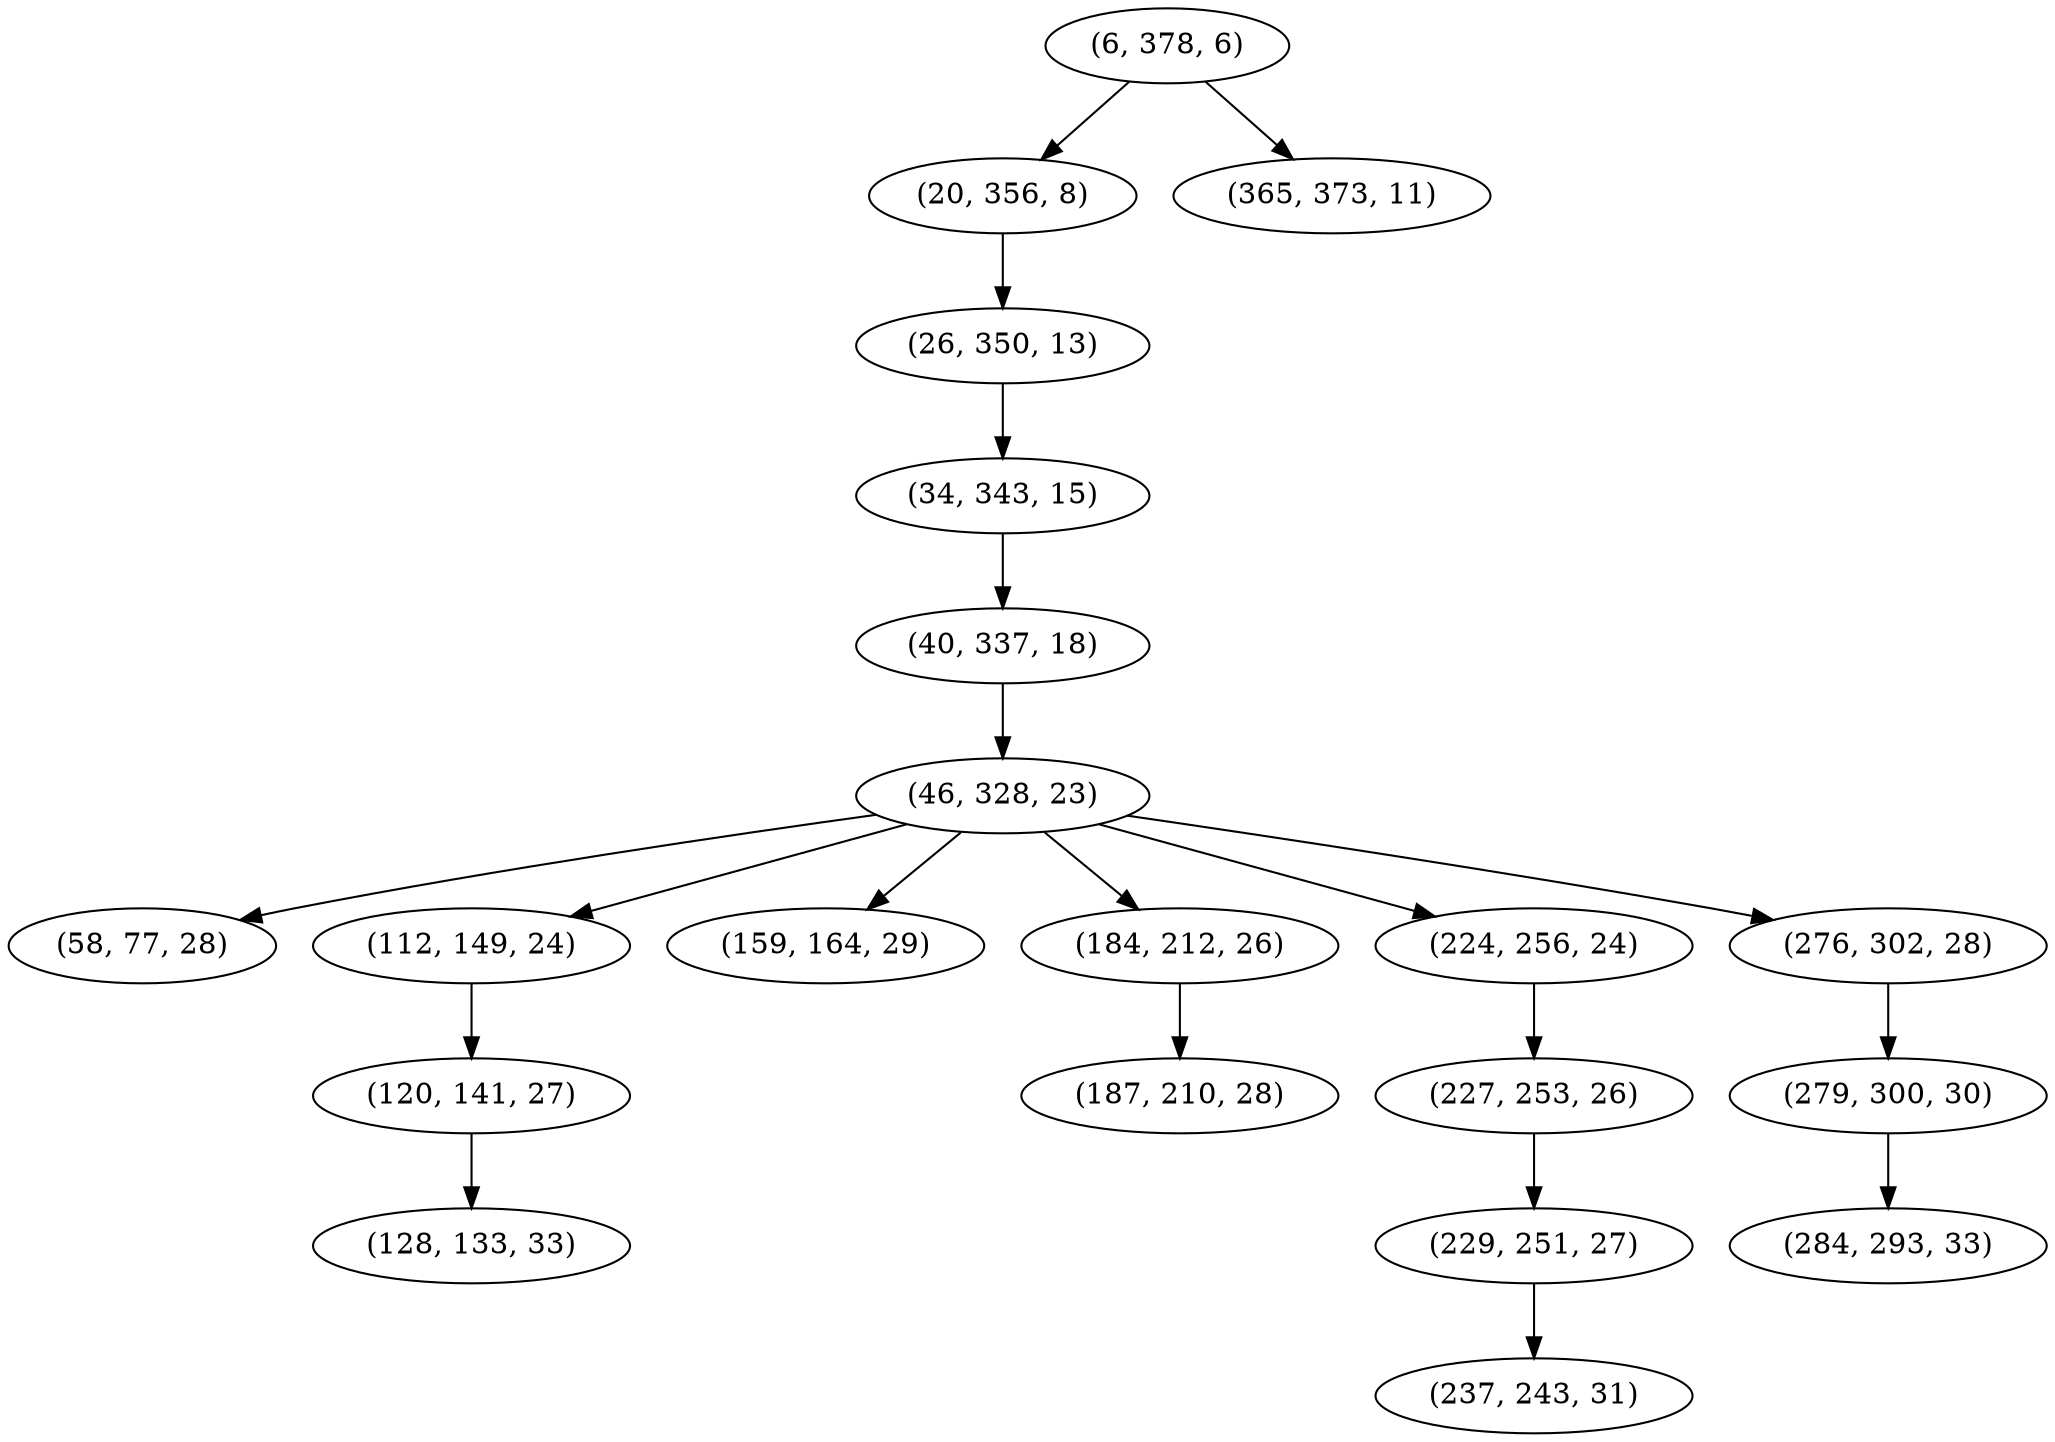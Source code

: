 digraph tree {
    "(6, 378, 6)";
    "(20, 356, 8)";
    "(26, 350, 13)";
    "(34, 343, 15)";
    "(40, 337, 18)";
    "(46, 328, 23)";
    "(58, 77, 28)";
    "(112, 149, 24)";
    "(120, 141, 27)";
    "(128, 133, 33)";
    "(159, 164, 29)";
    "(184, 212, 26)";
    "(187, 210, 28)";
    "(224, 256, 24)";
    "(227, 253, 26)";
    "(229, 251, 27)";
    "(237, 243, 31)";
    "(276, 302, 28)";
    "(279, 300, 30)";
    "(284, 293, 33)";
    "(365, 373, 11)";
    "(6, 378, 6)" -> "(20, 356, 8)";
    "(6, 378, 6)" -> "(365, 373, 11)";
    "(20, 356, 8)" -> "(26, 350, 13)";
    "(26, 350, 13)" -> "(34, 343, 15)";
    "(34, 343, 15)" -> "(40, 337, 18)";
    "(40, 337, 18)" -> "(46, 328, 23)";
    "(46, 328, 23)" -> "(58, 77, 28)";
    "(46, 328, 23)" -> "(112, 149, 24)";
    "(46, 328, 23)" -> "(159, 164, 29)";
    "(46, 328, 23)" -> "(184, 212, 26)";
    "(46, 328, 23)" -> "(224, 256, 24)";
    "(46, 328, 23)" -> "(276, 302, 28)";
    "(112, 149, 24)" -> "(120, 141, 27)";
    "(120, 141, 27)" -> "(128, 133, 33)";
    "(184, 212, 26)" -> "(187, 210, 28)";
    "(224, 256, 24)" -> "(227, 253, 26)";
    "(227, 253, 26)" -> "(229, 251, 27)";
    "(229, 251, 27)" -> "(237, 243, 31)";
    "(276, 302, 28)" -> "(279, 300, 30)";
    "(279, 300, 30)" -> "(284, 293, 33)";
}
